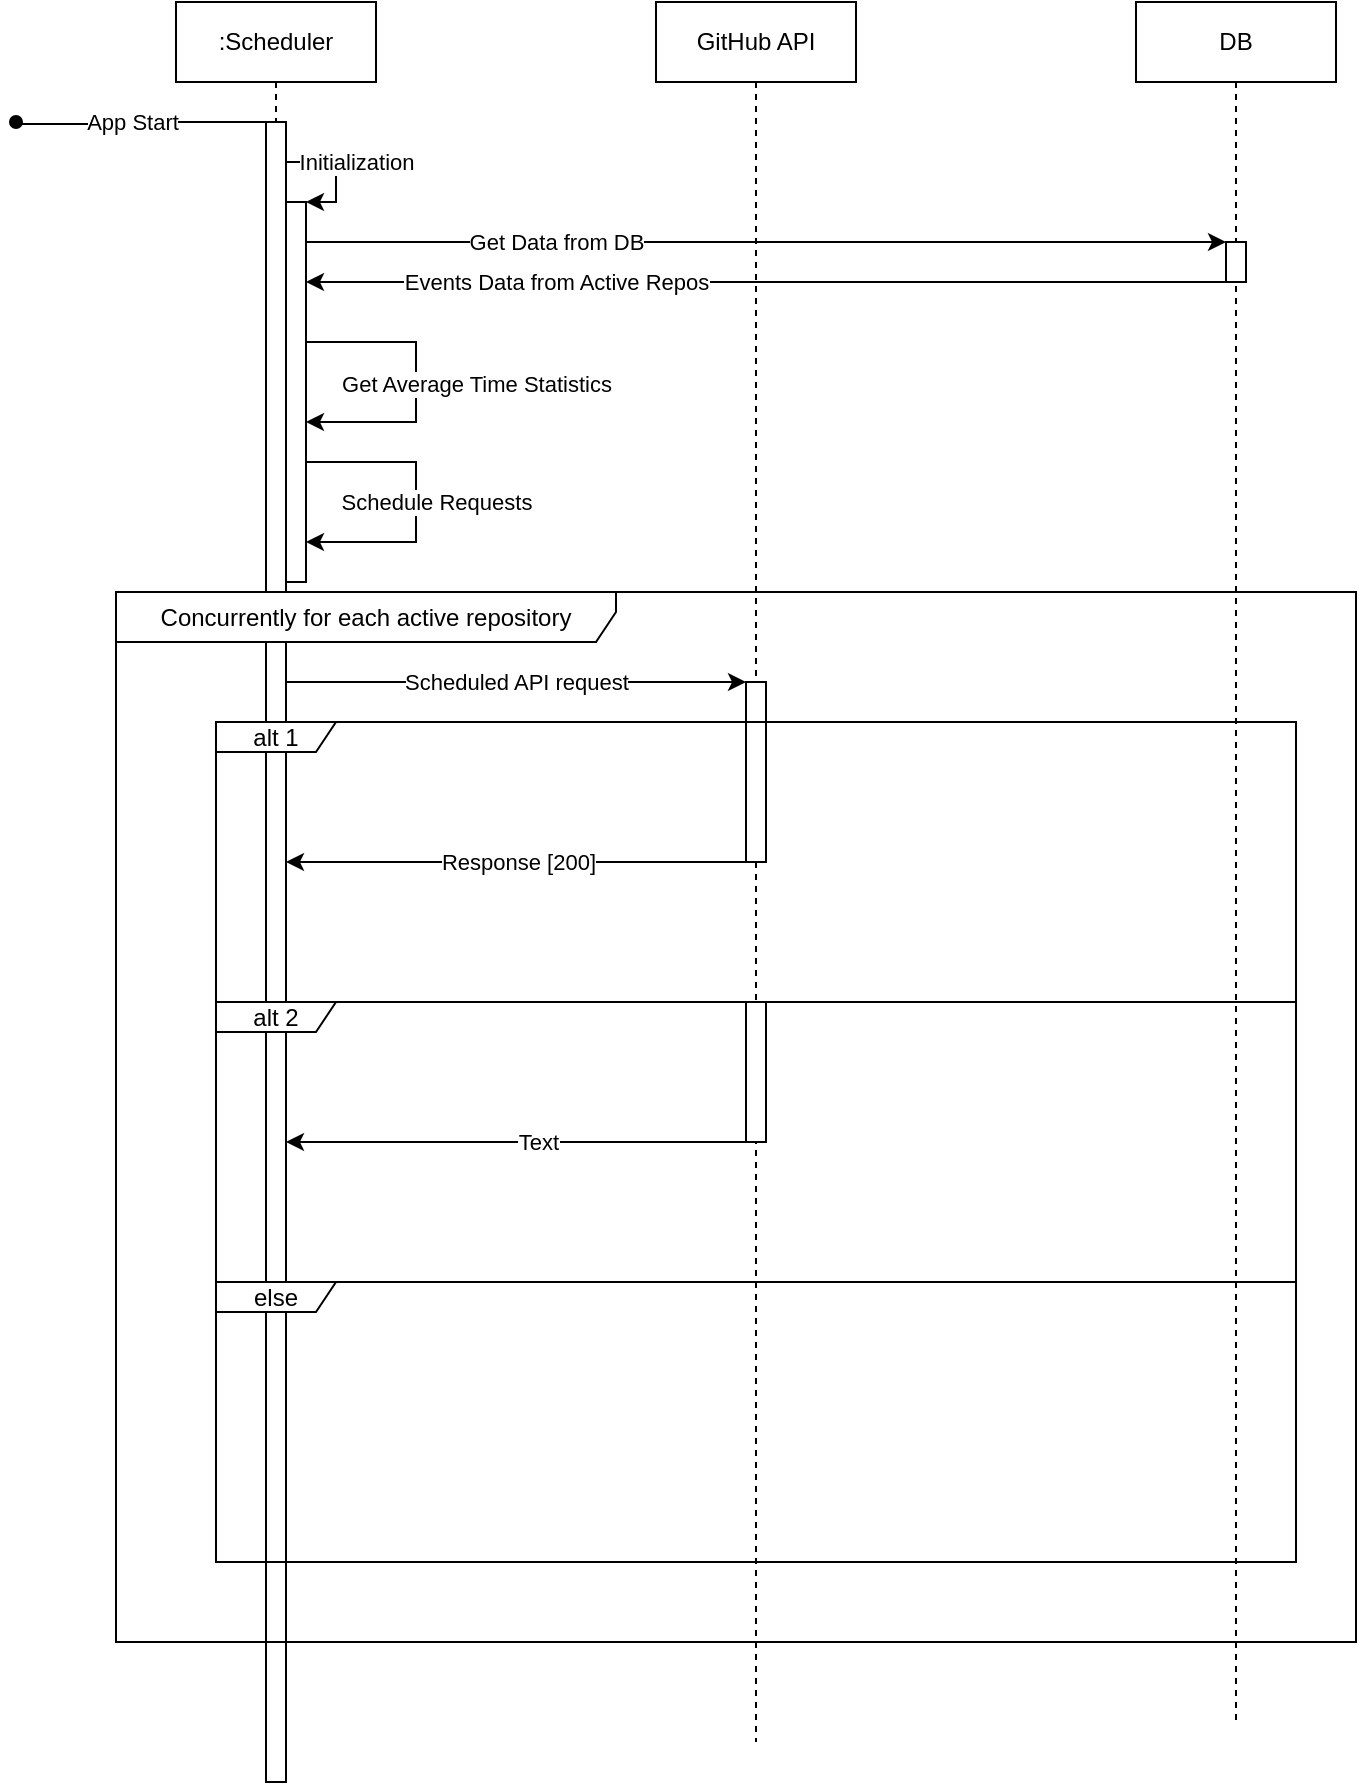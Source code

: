 <mxfile version="24.8.6">
  <diagram name="Page-1" id="McgcGxLk_ZRfMg0aqA5W">
    <mxGraphModel dx="494" dy="254" grid="1" gridSize="10" guides="1" tooltips="1" connect="1" arrows="1" fold="1" page="1" pageScale="1" pageWidth="850" pageHeight="1100" math="0" shadow="0">
      <root>
        <mxCell id="0" />
        <mxCell id="iSizkOf7c_K9tfDlirgX-57" value="lifetime_lines" style="" parent="0" />
        <mxCell id="iSizkOf7c_K9tfDlirgX-15" value="DB" style="shape=umlLifeline;perimeter=lifelinePerimeter;whiteSpace=wrap;html=1;container=1;dropTarget=0;collapsible=0;recursiveResize=0;outlineConnect=0;portConstraint=eastwest;newEdgeStyle={&quot;curved&quot;:0,&quot;rounded&quot;:0};" vertex="1" parent="iSizkOf7c_K9tfDlirgX-57">
          <mxGeometry x="600" y="40" width="100" height="860" as="geometry" />
        </mxCell>
        <mxCell id="iSizkOf7c_K9tfDlirgX-41" value="" style="html=1;points=[[0,0,0,0,5],[0,1,0,0,-5],[1,0,0,0,5],[1,1,0,0,-5]];perimeter=orthogonalPerimeter;outlineConnect=0;targetShapes=umlLifeline;portConstraint=eastwest;newEdgeStyle={&quot;curved&quot;:0,&quot;rounded&quot;:0};" vertex="1" parent="iSizkOf7c_K9tfDlirgX-15">
          <mxGeometry x="45" y="120" width="10" height="20" as="geometry" />
        </mxCell>
        <mxCell id="iSizkOf7c_K9tfDlirgX-14" value="GitHub API" style="shape=umlLifeline;perimeter=lifelinePerimeter;whiteSpace=wrap;html=1;container=1;dropTarget=0;collapsible=0;recursiveResize=0;outlineConnect=0;portConstraint=eastwest;newEdgeStyle={&quot;curved&quot;:0,&quot;rounded&quot;:0};" vertex="1" parent="iSizkOf7c_K9tfDlirgX-57">
          <mxGeometry x="360" y="40" width="100" height="870" as="geometry" />
        </mxCell>
        <mxCell id="iSizkOf7c_K9tfDlirgX-56" value="" style="html=1;points=[[0,0,0,0,5],[0,1,0,0,-5],[1,0,0,0,5],[1,1,0,0,-5]];perimeter=orthogonalPerimeter;outlineConnect=0;targetShapes=umlLifeline;portConstraint=eastwest;newEdgeStyle={&quot;curved&quot;:0,&quot;rounded&quot;:0};" vertex="1" parent="iSizkOf7c_K9tfDlirgX-14">
          <mxGeometry x="45" y="340" width="10" height="90" as="geometry" />
        </mxCell>
        <mxCell id="iSizkOf7c_K9tfDlirgX-13" value=":Scheduler" style="shape=umlLifeline;perimeter=lifelinePerimeter;whiteSpace=wrap;html=1;container=1;dropTarget=0;collapsible=0;recursiveResize=0;outlineConnect=0;portConstraint=eastwest;newEdgeStyle={&quot;curved&quot;:0,&quot;rounded&quot;:0};" vertex="1" parent="iSizkOf7c_K9tfDlirgX-57">
          <mxGeometry x="120" y="40" width="100" height="580" as="geometry" />
        </mxCell>
        <mxCell id="iSizkOf7c_K9tfDlirgX-21" value="" style="html=1;points=[[0,0,0,0,5],[0,1,0,0,-5],[1,0,0,0,5],[1,1,0,0,-5]];perimeter=orthogonalPerimeter;outlineConnect=0;targetShapes=umlLifeline;portConstraint=eastwest;newEdgeStyle={&quot;curved&quot;:0,&quot;rounded&quot;:0};" vertex="1" parent="iSizkOf7c_K9tfDlirgX-13">
          <mxGeometry x="55" y="100" width="10" height="190" as="geometry" />
        </mxCell>
        <mxCell id="iSizkOf7c_K9tfDlirgX-20" style="edgeStyle=orthogonalEdgeStyle;rounded=0;orthogonalLoop=1;jettySize=auto;html=1;curved=0;" edge="1" parent="iSizkOf7c_K9tfDlirgX-13" source="iSizkOf7c_K9tfDlirgX-19" target="iSizkOf7c_K9tfDlirgX-21">
          <mxGeometry relative="1" as="geometry">
            <mxPoint x="130" y="80" as="targetPoint" />
            <Array as="points">
              <mxPoint x="80" y="80" />
              <mxPoint x="80" y="100" />
            </Array>
          </mxGeometry>
        </mxCell>
        <mxCell id="iSizkOf7c_K9tfDlirgX-22" value="Initialization" style="edgeLabel;html=1;align=center;verticalAlign=middle;resizable=0;points=[];" vertex="1" connectable="0" parent="iSizkOf7c_K9tfDlirgX-20">
          <mxGeometry x="-0.337" y="-1" relative="1" as="geometry">
            <mxPoint x="15" y="-1" as="offset" />
          </mxGeometry>
        </mxCell>
        <mxCell id="iSizkOf7c_K9tfDlirgX-44" style="edgeStyle=orthogonalEdgeStyle;rounded=0;orthogonalLoop=1;jettySize=auto;html=1;curved=0;" edge="1" parent="iSizkOf7c_K9tfDlirgX-13" target="iSizkOf7c_K9tfDlirgX-21">
          <mxGeometry relative="1" as="geometry">
            <mxPoint x="65" y="170" as="sourcePoint" />
            <mxPoint x="65" y="180" as="targetPoint" />
            <Array as="points">
              <mxPoint x="120" y="170" />
              <mxPoint x="120" y="210" />
            </Array>
          </mxGeometry>
        </mxCell>
        <mxCell id="iSizkOf7c_K9tfDlirgX-47" value="Get Average Time Statistics" style="edgeLabel;html=1;align=center;verticalAlign=middle;resizable=0;points=[];" vertex="1" connectable="0" parent="iSizkOf7c_K9tfDlirgX-44">
          <mxGeometry x="0.005" y="1" relative="1" as="geometry">
            <mxPoint x="29" as="offset" />
          </mxGeometry>
        </mxCell>
        <mxCell id="iSizkOf7c_K9tfDlirgX-52" style="edgeStyle=orthogonalEdgeStyle;rounded=0;orthogonalLoop=1;jettySize=auto;html=1;curved=0;elbow=vertical;" edge="1" parent="iSizkOf7c_K9tfDlirgX-13">
          <mxGeometry relative="1" as="geometry">
            <mxPoint x="65" y="250" as="sourcePoint" />
            <mxPoint x="65" y="270" as="targetPoint" />
            <Array as="points">
              <mxPoint x="65" y="230" />
              <mxPoint x="120" y="230" />
              <mxPoint x="120" y="270" />
            </Array>
          </mxGeometry>
        </mxCell>
        <mxCell id="iSizkOf7c_K9tfDlirgX-53" value="Schedule Requests" style="edgeLabel;html=1;align=center;verticalAlign=middle;resizable=0;points=[];" vertex="1" connectable="0" parent="iSizkOf7c_K9tfDlirgX-52">
          <mxGeometry x="0.159" relative="1" as="geometry">
            <mxPoint x="10" y="-4" as="offset" />
          </mxGeometry>
        </mxCell>
        <mxCell id="1" value="general" parent="0" />
        <mxCell id="iSizkOf7c_K9tfDlirgX-16" style="edgeStyle=orthogonalEdgeStyle;rounded=0;orthogonalLoop=1;jettySize=auto;html=1;curved=0;endArrow=oval;endFill=1;" edge="1" parent="1" source="iSizkOf7c_K9tfDlirgX-13">
          <mxGeometry relative="1" as="geometry">
            <mxPoint x="40" y="100" as="targetPoint" />
            <Array as="points">
              <mxPoint x="81" y="100" />
              <mxPoint x="40" y="101" />
            </Array>
          </mxGeometry>
        </mxCell>
        <mxCell id="iSizkOf7c_K9tfDlirgX-17" value="App Start" style="edgeLabel;html=1;align=center;verticalAlign=middle;resizable=0;points=[];" vertex="1" connectable="0" parent="iSizkOf7c_K9tfDlirgX-16">
          <mxGeometry x="0.087" relative="1" as="geometry">
            <mxPoint as="offset" />
          </mxGeometry>
        </mxCell>
        <mxCell id="iSizkOf7c_K9tfDlirgX-38" style="edgeStyle=orthogonalEdgeStyle;rounded=0;orthogonalLoop=1;jettySize=auto;html=1;curved=0;" edge="1" parent="1" source="iSizkOf7c_K9tfDlirgX-21" target="iSizkOf7c_K9tfDlirgX-41">
          <mxGeometry relative="1" as="geometry">
            <mxPoint x="640" y="160" as="targetPoint" />
            <Array as="points">
              <mxPoint x="530" y="160" />
              <mxPoint x="530" y="160" />
            </Array>
          </mxGeometry>
        </mxCell>
        <mxCell id="iSizkOf7c_K9tfDlirgX-39" value="Get Data from DB" style="edgeLabel;html=1;align=center;verticalAlign=middle;resizable=0;points=[];" vertex="1" connectable="0" parent="iSizkOf7c_K9tfDlirgX-38">
          <mxGeometry x="-0.678" y="1" relative="1" as="geometry">
            <mxPoint x="51" y="1" as="offset" />
          </mxGeometry>
        </mxCell>
        <mxCell id="iSizkOf7c_K9tfDlirgX-42" style="edgeStyle=orthogonalEdgeStyle;rounded=0;orthogonalLoop=1;jettySize=auto;html=1;curved=0;" edge="1" parent="1" source="iSizkOf7c_K9tfDlirgX-41" target="iSizkOf7c_K9tfDlirgX-21">
          <mxGeometry relative="1" as="geometry">
            <Array as="points">
              <mxPoint x="300" y="180" />
              <mxPoint x="300" y="180" />
            </Array>
          </mxGeometry>
        </mxCell>
        <mxCell id="iSizkOf7c_K9tfDlirgX-43" value="Events Data from Active Repos" style="edgeLabel;html=1;align=center;verticalAlign=middle;resizable=0;points=[];" vertex="1" connectable="0" parent="iSizkOf7c_K9tfDlirgX-42">
          <mxGeometry x="0.593" y="-1" relative="1" as="geometry">
            <mxPoint x="31" y="1" as="offset" />
          </mxGeometry>
        </mxCell>
        <mxCell id="iSizkOf7c_K9tfDlirgX-19" value="" style="html=1;points=[[0,0,0,0,5],[0,1,0,0,-5],[1,0,0,0,5],[1,1,0,0,-5]];perimeter=orthogonalPerimeter;outlineConnect=0;targetShapes=umlLifeline;portConstraint=eastwest;newEdgeStyle={&quot;curved&quot;:0,&quot;rounded&quot;:0};" vertex="1" parent="1">
          <mxGeometry x="165" y="100" width="10" height="830" as="geometry" />
        </mxCell>
        <mxCell id="iSizkOf7c_K9tfDlirgX-54" style="edgeStyle=orthogonalEdgeStyle;rounded=0;orthogonalLoop=1;jettySize=auto;html=1;curved=0;" edge="1" parent="1" source="iSizkOf7c_K9tfDlirgX-19" target="iSizkOf7c_K9tfDlirgX-56">
          <mxGeometry relative="1" as="geometry">
            <mxPoint x="400" y="360" as="targetPoint" />
            <Array as="points">
              <mxPoint x="280" y="380" />
              <mxPoint x="280" y="380" />
            </Array>
          </mxGeometry>
        </mxCell>
        <mxCell id="iSizkOf7c_K9tfDlirgX-58" value="Scheduled API request" style="edgeLabel;html=1;align=center;verticalAlign=middle;resizable=0;points=[];" vertex="1" connectable="0" parent="iSizkOf7c_K9tfDlirgX-54">
          <mxGeometry x="-0.347" relative="1" as="geometry">
            <mxPoint x="40" as="offset" />
          </mxGeometry>
        </mxCell>
        <mxCell id="iSizkOf7c_K9tfDlirgX-71" style="edgeStyle=orthogonalEdgeStyle;rounded=0;orthogonalLoop=1;jettySize=auto;html=1;curved=0;" edge="1" parent="1" source="iSizkOf7c_K9tfDlirgX-68" target="iSizkOf7c_K9tfDlirgX-19">
          <mxGeometry relative="1" as="geometry">
            <mxPoint x="180" y="610" as="targetPoint" />
            <mxPoint x="400" y="630" as="sourcePoint" />
            <Array as="points">
              <mxPoint x="290" y="610" />
              <mxPoint x="290" y="610" />
            </Array>
          </mxGeometry>
        </mxCell>
        <mxCell id="iSizkOf7c_K9tfDlirgX-72" value="Text" style="edgeLabel;html=1;align=center;verticalAlign=middle;resizable=0;points=[];" vertex="1" connectable="0" parent="iSizkOf7c_K9tfDlirgX-71">
          <mxGeometry x="0.065" relative="1" as="geometry">
            <mxPoint x="18" as="offset" />
          </mxGeometry>
        </mxCell>
        <mxCell id="iSizkOf7c_K9tfDlirgX-68" value="" style="html=1;points=[[0,0,0,0,5],[0,1,0,0,-5],[1,0,0,0,5],[1,1,0,0,-5]];perimeter=orthogonalPerimeter;outlineConnect=0;targetShapes=umlLifeline;portConstraint=eastwest;newEdgeStyle={&quot;curved&quot;:0,&quot;rounded&quot;:0};" vertex="1" parent="1">
          <mxGeometry x="405" y="540" width="10" height="70" as="geometry" />
        </mxCell>
        <mxCell id="iSizkOf7c_K9tfDlirgX-31" value="frames" style="locked=1;" parent="0" />
        <mxCell id="iSizkOf7c_K9tfDlirgX-61" value="Concurrently for each active repository" style="shape=umlFrame;whiteSpace=wrap;html=1;pointerEvents=0;width=250;height=25;" vertex="1" parent="iSizkOf7c_K9tfDlirgX-31">
          <mxGeometry x="90" y="335" width="620" height="525" as="geometry" />
        </mxCell>
        <mxCell id="iSizkOf7c_K9tfDlirgX-62" value="alt 1" style="shape=umlFrame;whiteSpace=wrap;html=1;pointerEvents=0;width=60;height=15;" vertex="1" parent="iSizkOf7c_K9tfDlirgX-31">
          <mxGeometry x="140" y="400" width="540" height="140" as="geometry" />
        </mxCell>
        <mxCell id="iSizkOf7c_K9tfDlirgX-64" value="alt 2" style="shape=umlFrame;whiteSpace=wrap;html=1;pointerEvents=0;width=60;height=15;" vertex="1" parent="iSizkOf7c_K9tfDlirgX-31">
          <mxGeometry x="140" y="540" width="540" height="140" as="geometry" />
        </mxCell>
        <mxCell id="iSizkOf7c_K9tfDlirgX-65" value="else" style="shape=umlFrame;whiteSpace=wrap;html=1;pointerEvents=0;width=60;height=15;" vertex="1" parent="iSizkOf7c_K9tfDlirgX-31">
          <mxGeometry x="140" y="680" width="540" height="140" as="geometry" />
        </mxCell>
        <mxCell id="iSizkOf7c_K9tfDlirgX-66" style="edgeStyle=orthogonalEdgeStyle;rounded=0;orthogonalLoop=1;jettySize=auto;html=1;curved=0;startArrow=classic;startFill=1;endArrow=none;endFill=0;" edge="1" parent="iSizkOf7c_K9tfDlirgX-31" source="iSizkOf7c_K9tfDlirgX-19" target="iSizkOf7c_K9tfDlirgX-56">
          <mxGeometry relative="1" as="geometry">
            <Array as="points">
              <mxPoint x="290" y="470" />
              <mxPoint x="290" y="470" />
            </Array>
          </mxGeometry>
        </mxCell>
        <mxCell id="iSizkOf7c_K9tfDlirgX-67" value="Response [200]" style="edgeLabel;html=1;align=center;verticalAlign=middle;resizable=0;points=[];" vertex="1" connectable="0" parent="iSizkOf7c_K9tfDlirgX-66">
          <mxGeometry x="0.125" y="2" relative="1" as="geometry">
            <mxPoint x="-14" y="2" as="offset" />
          </mxGeometry>
        </mxCell>
      </root>
    </mxGraphModel>
  </diagram>
</mxfile>
